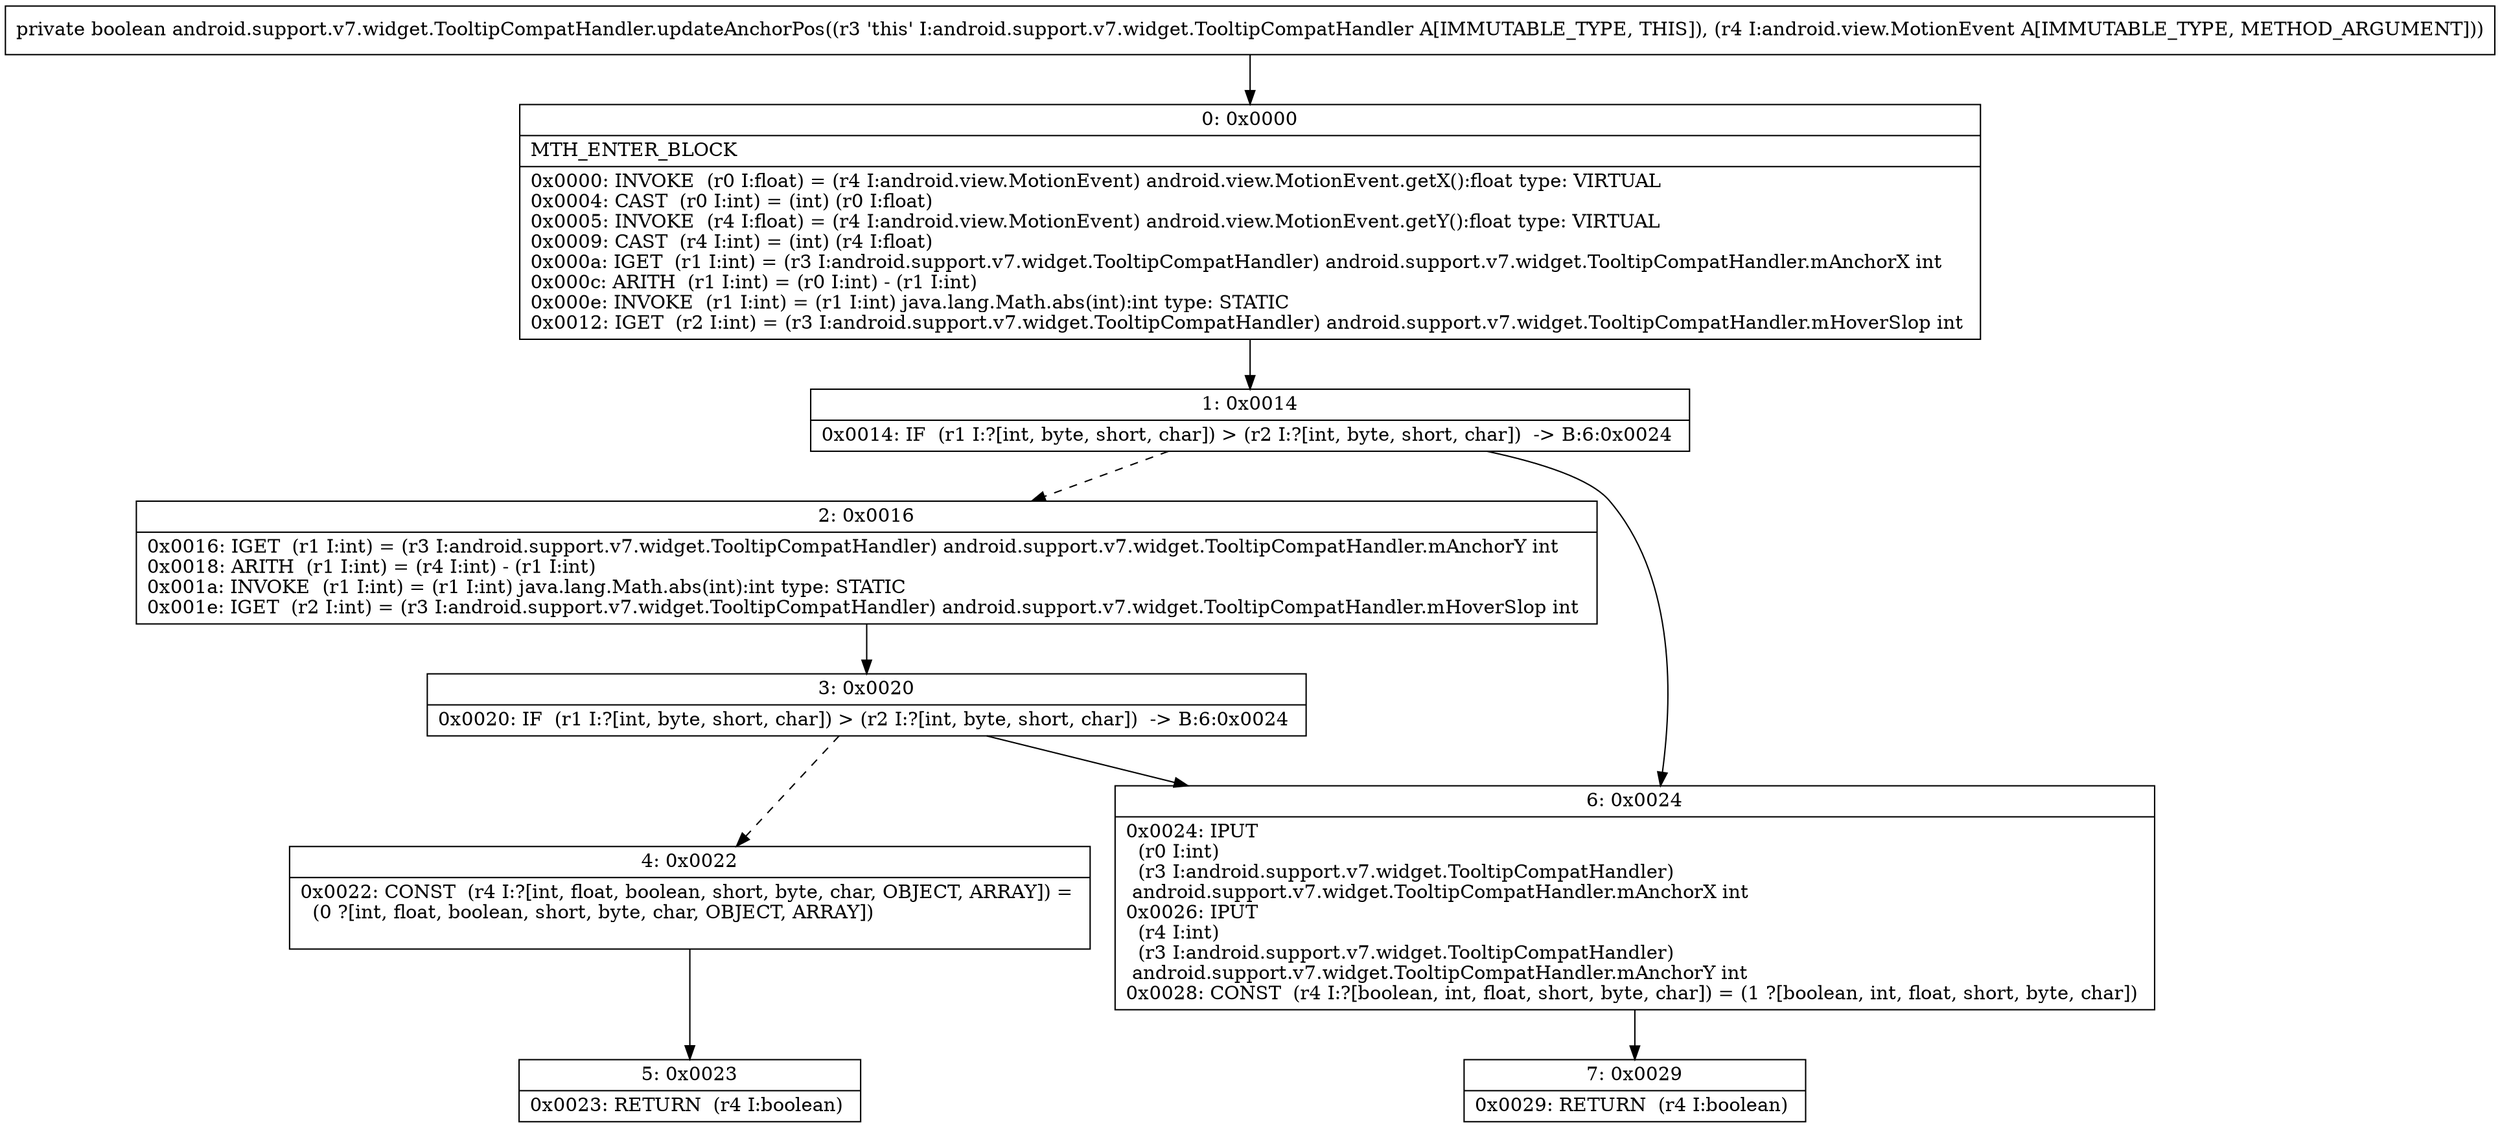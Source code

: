 digraph "CFG forandroid.support.v7.widget.TooltipCompatHandler.updateAnchorPos(Landroid\/view\/MotionEvent;)Z" {
Node_0 [shape=record,label="{0\:\ 0x0000|MTH_ENTER_BLOCK\l|0x0000: INVOKE  (r0 I:float) = (r4 I:android.view.MotionEvent) android.view.MotionEvent.getX():float type: VIRTUAL \l0x0004: CAST  (r0 I:int) = (int) (r0 I:float) \l0x0005: INVOKE  (r4 I:float) = (r4 I:android.view.MotionEvent) android.view.MotionEvent.getY():float type: VIRTUAL \l0x0009: CAST  (r4 I:int) = (int) (r4 I:float) \l0x000a: IGET  (r1 I:int) = (r3 I:android.support.v7.widget.TooltipCompatHandler) android.support.v7.widget.TooltipCompatHandler.mAnchorX int \l0x000c: ARITH  (r1 I:int) = (r0 I:int) \- (r1 I:int) \l0x000e: INVOKE  (r1 I:int) = (r1 I:int) java.lang.Math.abs(int):int type: STATIC \l0x0012: IGET  (r2 I:int) = (r3 I:android.support.v7.widget.TooltipCompatHandler) android.support.v7.widget.TooltipCompatHandler.mHoverSlop int \l}"];
Node_1 [shape=record,label="{1\:\ 0x0014|0x0014: IF  (r1 I:?[int, byte, short, char]) \> (r2 I:?[int, byte, short, char])  \-\> B:6:0x0024 \l}"];
Node_2 [shape=record,label="{2\:\ 0x0016|0x0016: IGET  (r1 I:int) = (r3 I:android.support.v7.widget.TooltipCompatHandler) android.support.v7.widget.TooltipCompatHandler.mAnchorY int \l0x0018: ARITH  (r1 I:int) = (r4 I:int) \- (r1 I:int) \l0x001a: INVOKE  (r1 I:int) = (r1 I:int) java.lang.Math.abs(int):int type: STATIC \l0x001e: IGET  (r2 I:int) = (r3 I:android.support.v7.widget.TooltipCompatHandler) android.support.v7.widget.TooltipCompatHandler.mHoverSlop int \l}"];
Node_3 [shape=record,label="{3\:\ 0x0020|0x0020: IF  (r1 I:?[int, byte, short, char]) \> (r2 I:?[int, byte, short, char])  \-\> B:6:0x0024 \l}"];
Node_4 [shape=record,label="{4\:\ 0x0022|0x0022: CONST  (r4 I:?[int, float, boolean, short, byte, char, OBJECT, ARRAY]) = \l  (0 ?[int, float, boolean, short, byte, char, OBJECT, ARRAY])\l \l}"];
Node_5 [shape=record,label="{5\:\ 0x0023|0x0023: RETURN  (r4 I:boolean) \l}"];
Node_6 [shape=record,label="{6\:\ 0x0024|0x0024: IPUT  \l  (r0 I:int)\l  (r3 I:android.support.v7.widget.TooltipCompatHandler)\l android.support.v7.widget.TooltipCompatHandler.mAnchorX int \l0x0026: IPUT  \l  (r4 I:int)\l  (r3 I:android.support.v7.widget.TooltipCompatHandler)\l android.support.v7.widget.TooltipCompatHandler.mAnchorY int \l0x0028: CONST  (r4 I:?[boolean, int, float, short, byte, char]) = (1 ?[boolean, int, float, short, byte, char]) \l}"];
Node_7 [shape=record,label="{7\:\ 0x0029|0x0029: RETURN  (r4 I:boolean) \l}"];
MethodNode[shape=record,label="{private boolean android.support.v7.widget.TooltipCompatHandler.updateAnchorPos((r3 'this' I:android.support.v7.widget.TooltipCompatHandler A[IMMUTABLE_TYPE, THIS]), (r4 I:android.view.MotionEvent A[IMMUTABLE_TYPE, METHOD_ARGUMENT])) }"];
MethodNode -> Node_0;
Node_0 -> Node_1;
Node_1 -> Node_2[style=dashed];
Node_1 -> Node_6;
Node_2 -> Node_3;
Node_3 -> Node_4[style=dashed];
Node_3 -> Node_6;
Node_4 -> Node_5;
Node_6 -> Node_7;
}

